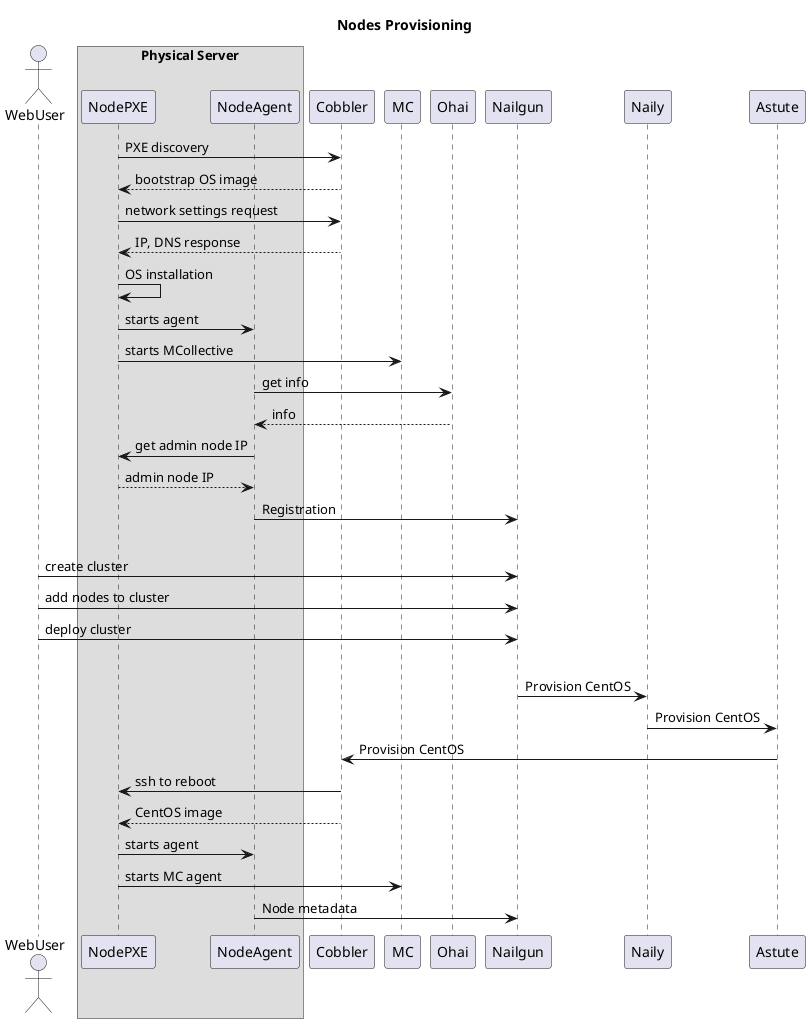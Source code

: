 @startuml
    title Nodes Provisioning
    actor WebUser

    box "Physical Server"
        participant NodePXE
        participant NodeAgent
    end box

    NodePXE -> Cobbler: PXE discovery
    Cobbler --> NodePXE: bootstrap OS image
    NodePXE -> Cobbler: network settings request
    Cobbler --> NodePXE: IP, DNS response
    NodePXE -> NodePXE: OS installation
    NodePXE -> NodeAgent: starts agent
    NodePXE -> MC: starts MCollective
    NodeAgent -> Ohai: get info
    Ohai --> NodeAgent: info
    NodeAgent -> NodePXE: get admin node IP
    NodePXE --> NodeAgent: admin node IP
    NodeAgent -> Nailgun: Registration
    |||
    WebUser -> Nailgun: create cluster
    WebUser -> Nailgun: add nodes to cluster
    WebUser -> Nailgun: deploy cluster
    |||
    Nailgun -> Naily: Provision CentOS
    Naily -> Astute: Provision CentOS
    Astute -> Cobbler: Provision CentOS
    Cobbler -> NodePXE: ssh to reboot
    Cobbler --> NodePXE: CentOS image
    NodePXE -> NodeAgent: starts agent
    NodePXE -> MC: starts MC agent
    NodeAgent -> Nailgun: Node metadata
@enduml
